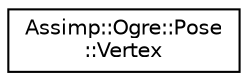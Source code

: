 digraph "Graphical Class Hierarchy"
{
  edge [fontname="Helvetica",fontsize="10",labelfontname="Helvetica",labelfontsize="10"];
  node [fontname="Helvetica",fontsize="10",shape=record];
  rankdir="LR";
  Node1 [label="Assimp::Ogre::Pose\l::Vertex",height=0.2,width=0.4,color="black", fillcolor="white", style="filled",URL="$struct_assimp_1_1_ogre_1_1_pose_1_1_vertex.html"];
}

